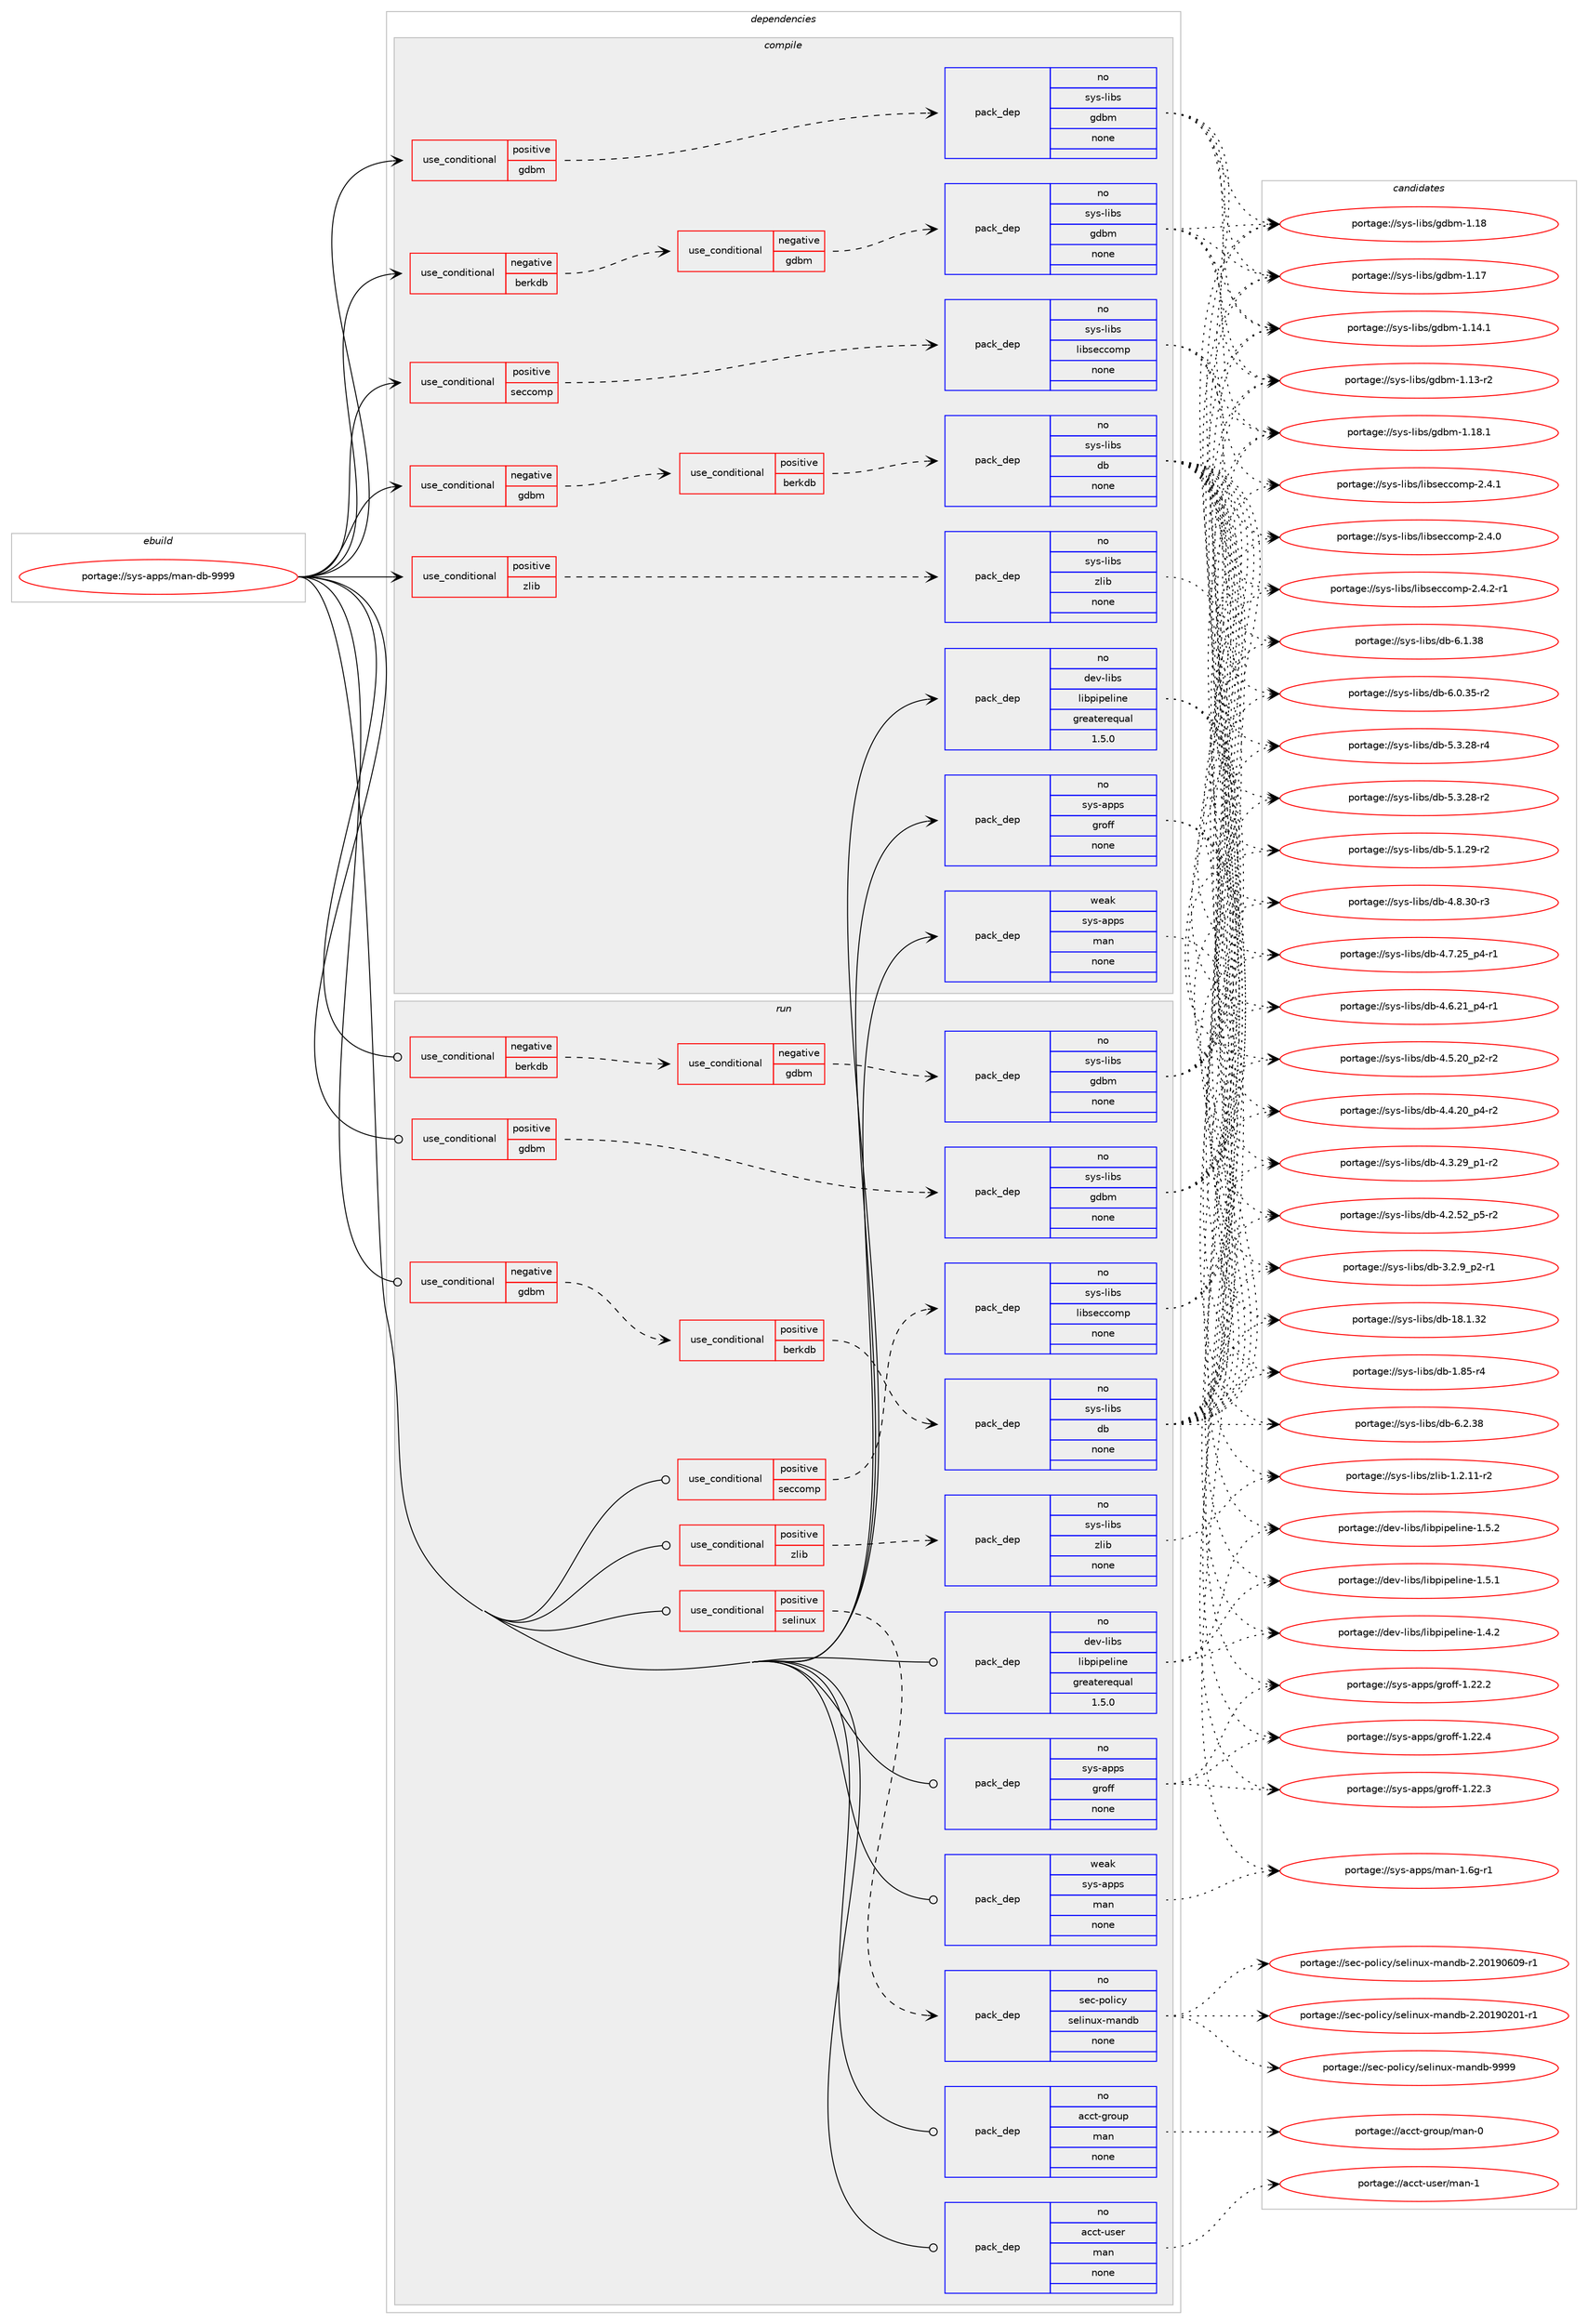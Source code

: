 digraph prolog {

# *************
# Graph options
# *************

newrank=true;
concentrate=true;
compound=true;
graph [rankdir=LR,fontname=Helvetica,fontsize=10,ranksep=1.5];#, ranksep=2.5, nodesep=0.2];
edge  [arrowhead=vee];
node  [fontname=Helvetica,fontsize=10];

# **********
# The ebuild
# **********

subgraph cluster_leftcol {
color=gray;
rank=same;
label=<<i>ebuild</i>>;
id [label="portage://sys-apps/man-db-9999", color=red, width=4, href="../sys-apps/man-db-9999.svg"];
}

# ****************
# The dependencies
# ****************

subgraph cluster_midcol {
color=gray;
label=<<i>dependencies</i>>;
subgraph cluster_compile {
fillcolor="#eeeeee";
style=filled;
label=<<i>compile</i>>;
subgraph cond5399 {
dependency30397 [label=<<TABLE BORDER="0" CELLBORDER="1" CELLSPACING="0" CELLPADDING="4"><TR><TD ROWSPAN="3" CELLPADDING="10">use_conditional</TD></TR><TR><TD>negative</TD></TR><TR><TD>berkdb</TD></TR></TABLE>>, shape=none, color=red];
subgraph cond5400 {
dependency30398 [label=<<TABLE BORDER="0" CELLBORDER="1" CELLSPACING="0" CELLPADDING="4"><TR><TD ROWSPAN="3" CELLPADDING="10">use_conditional</TD></TR><TR><TD>negative</TD></TR><TR><TD>gdbm</TD></TR></TABLE>>, shape=none, color=red];
subgraph pack24271 {
dependency30399 [label=<<TABLE BORDER="0" CELLBORDER="1" CELLSPACING="0" CELLPADDING="4" WIDTH="220"><TR><TD ROWSPAN="6" CELLPADDING="30">pack_dep</TD></TR><TR><TD WIDTH="110">no</TD></TR><TR><TD>sys-libs</TD></TR><TR><TD>gdbm</TD></TR><TR><TD>none</TD></TR><TR><TD></TD></TR></TABLE>>, shape=none, color=blue];
}
dependency30398:e -> dependency30399:w [weight=20,style="dashed",arrowhead="vee"];
}
dependency30397:e -> dependency30398:w [weight=20,style="dashed",arrowhead="vee"];
}
id:e -> dependency30397:w [weight=20,style="solid",arrowhead="vee"];
subgraph cond5401 {
dependency30400 [label=<<TABLE BORDER="0" CELLBORDER="1" CELLSPACING="0" CELLPADDING="4"><TR><TD ROWSPAN="3" CELLPADDING="10">use_conditional</TD></TR><TR><TD>negative</TD></TR><TR><TD>gdbm</TD></TR></TABLE>>, shape=none, color=red];
subgraph cond5402 {
dependency30401 [label=<<TABLE BORDER="0" CELLBORDER="1" CELLSPACING="0" CELLPADDING="4"><TR><TD ROWSPAN="3" CELLPADDING="10">use_conditional</TD></TR><TR><TD>positive</TD></TR><TR><TD>berkdb</TD></TR></TABLE>>, shape=none, color=red];
subgraph pack24272 {
dependency30402 [label=<<TABLE BORDER="0" CELLBORDER="1" CELLSPACING="0" CELLPADDING="4" WIDTH="220"><TR><TD ROWSPAN="6" CELLPADDING="30">pack_dep</TD></TR><TR><TD WIDTH="110">no</TD></TR><TR><TD>sys-libs</TD></TR><TR><TD>db</TD></TR><TR><TD>none</TD></TR><TR><TD></TD></TR></TABLE>>, shape=none, color=blue];
}
dependency30401:e -> dependency30402:w [weight=20,style="dashed",arrowhead="vee"];
}
dependency30400:e -> dependency30401:w [weight=20,style="dashed",arrowhead="vee"];
}
id:e -> dependency30400:w [weight=20,style="solid",arrowhead="vee"];
subgraph cond5403 {
dependency30403 [label=<<TABLE BORDER="0" CELLBORDER="1" CELLSPACING="0" CELLPADDING="4"><TR><TD ROWSPAN="3" CELLPADDING="10">use_conditional</TD></TR><TR><TD>positive</TD></TR><TR><TD>gdbm</TD></TR></TABLE>>, shape=none, color=red];
subgraph pack24273 {
dependency30404 [label=<<TABLE BORDER="0" CELLBORDER="1" CELLSPACING="0" CELLPADDING="4" WIDTH="220"><TR><TD ROWSPAN="6" CELLPADDING="30">pack_dep</TD></TR><TR><TD WIDTH="110">no</TD></TR><TR><TD>sys-libs</TD></TR><TR><TD>gdbm</TD></TR><TR><TD>none</TD></TR><TR><TD></TD></TR></TABLE>>, shape=none, color=blue];
}
dependency30403:e -> dependency30404:w [weight=20,style="dashed",arrowhead="vee"];
}
id:e -> dependency30403:w [weight=20,style="solid",arrowhead="vee"];
subgraph cond5404 {
dependency30405 [label=<<TABLE BORDER="0" CELLBORDER="1" CELLSPACING="0" CELLPADDING="4"><TR><TD ROWSPAN="3" CELLPADDING="10">use_conditional</TD></TR><TR><TD>positive</TD></TR><TR><TD>seccomp</TD></TR></TABLE>>, shape=none, color=red];
subgraph pack24274 {
dependency30406 [label=<<TABLE BORDER="0" CELLBORDER="1" CELLSPACING="0" CELLPADDING="4" WIDTH="220"><TR><TD ROWSPAN="6" CELLPADDING="30">pack_dep</TD></TR><TR><TD WIDTH="110">no</TD></TR><TR><TD>sys-libs</TD></TR><TR><TD>libseccomp</TD></TR><TR><TD>none</TD></TR><TR><TD></TD></TR></TABLE>>, shape=none, color=blue];
}
dependency30405:e -> dependency30406:w [weight=20,style="dashed",arrowhead="vee"];
}
id:e -> dependency30405:w [weight=20,style="solid",arrowhead="vee"];
subgraph cond5405 {
dependency30407 [label=<<TABLE BORDER="0" CELLBORDER="1" CELLSPACING="0" CELLPADDING="4"><TR><TD ROWSPAN="3" CELLPADDING="10">use_conditional</TD></TR><TR><TD>positive</TD></TR><TR><TD>zlib</TD></TR></TABLE>>, shape=none, color=red];
subgraph pack24275 {
dependency30408 [label=<<TABLE BORDER="0" CELLBORDER="1" CELLSPACING="0" CELLPADDING="4" WIDTH="220"><TR><TD ROWSPAN="6" CELLPADDING="30">pack_dep</TD></TR><TR><TD WIDTH="110">no</TD></TR><TR><TD>sys-libs</TD></TR><TR><TD>zlib</TD></TR><TR><TD>none</TD></TR><TR><TD></TD></TR></TABLE>>, shape=none, color=blue];
}
dependency30407:e -> dependency30408:w [weight=20,style="dashed",arrowhead="vee"];
}
id:e -> dependency30407:w [weight=20,style="solid",arrowhead="vee"];
subgraph pack24276 {
dependency30409 [label=<<TABLE BORDER="0" CELLBORDER="1" CELLSPACING="0" CELLPADDING="4" WIDTH="220"><TR><TD ROWSPAN="6" CELLPADDING="30">pack_dep</TD></TR><TR><TD WIDTH="110">no</TD></TR><TR><TD>dev-libs</TD></TR><TR><TD>libpipeline</TD></TR><TR><TD>greaterequal</TD></TR><TR><TD>1.5.0</TD></TR></TABLE>>, shape=none, color=blue];
}
id:e -> dependency30409:w [weight=20,style="solid",arrowhead="vee"];
subgraph pack24277 {
dependency30410 [label=<<TABLE BORDER="0" CELLBORDER="1" CELLSPACING="0" CELLPADDING="4" WIDTH="220"><TR><TD ROWSPAN="6" CELLPADDING="30">pack_dep</TD></TR><TR><TD WIDTH="110">no</TD></TR><TR><TD>sys-apps</TD></TR><TR><TD>groff</TD></TR><TR><TD>none</TD></TR><TR><TD></TD></TR></TABLE>>, shape=none, color=blue];
}
id:e -> dependency30410:w [weight=20,style="solid",arrowhead="vee"];
subgraph pack24278 {
dependency30411 [label=<<TABLE BORDER="0" CELLBORDER="1" CELLSPACING="0" CELLPADDING="4" WIDTH="220"><TR><TD ROWSPAN="6" CELLPADDING="30">pack_dep</TD></TR><TR><TD WIDTH="110">weak</TD></TR><TR><TD>sys-apps</TD></TR><TR><TD>man</TD></TR><TR><TD>none</TD></TR><TR><TD></TD></TR></TABLE>>, shape=none, color=blue];
}
id:e -> dependency30411:w [weight=20,style="solid",arrowhead="vee"];
}
subgraph cluster_compileandrun {
fillcolor="#eeeeee";
style=filled;
label=<<i>compile and run</i>>;
}
subgraph cluster_run {
fillcolor="#eeeeee";
style=filled;
label=<<i>run</i>>;
subgraph cond5406 {
dependency30412 [label=<<TABLE BORDER="0" CELLBORDER="1" CELLSPACING="0" CELLPADDING="4"><TR><TD ROWSPAN="3" CELLPADDING="10">use_conditional</TD></TR><TR><TD>negative</TD></TR><TR><TD>berkdb</TD></TR></TABLE>>, shape=none, color=red];
subgraph cond5407 {
dependency30413 [label=<<TABLE BORDER="0" CELLBORDER="1" CELLSPACING="0" CELLPADDING="4"><TR><TD ROWSPAN="3" CELLPADDING="10">use_conditional</TD></TR><TR><TD>negative</TD></TR><TR><TD>gdbm</TD></TR></TABLE>>, shape=none, color=red];
subgraph pack24279 {
dependency30414 [label=<<TABLE BORDER="0" CELLBORDER="1" CELLSPACING="0" CELLPADDING="4" WIDTH="220"><TR><TD ROWSPAN="6" CELLPADDING="30">pack_dep</TD></TR><TR><TD WIDTH="110">no</TD></TR><TR><TD>sys-libs</TD></TR><TR><TD>gdbm</TD></TR><TR><TD>none</TD></TR><TR><TD></TD></TR></TABLE>>, shape=none, color=blue];
}
dependency30413:e -> dependency30414:w [weight=20,style="dashed",arrowhead="vee"];
}
dependency30412:e -> dependency30413:w [weight=20,style="dashed",arrowhead="vee"];
}
id:e -> dependency30412:w [weight=20,style="solid",arrowhead="odot"];
subgraph cond5408 {
dependency30415 [label=<<TABLE BORDER="0" CELLBORDER="1" CELLSPACING="0" CELLPADDING="4"><TR><TD ROWSPAN="3" CELLPADDING="10">use_conditional</TD></TR><TR><TD>negative</TD></TR><TR><TD>gdbm</TD></TR></TABLE>>, shape=none, color=red];
subgraph cond5409 {
dependency30416 [label=<<TABLE BORDER="0" CELLBORDER="1" CELLSPACING="0" CELLPADDING="4"><TR><TD ROWSPAN="3" CELLPADDING="10">use_conditional</TD></TR><TR><TD>positive</TD></TR><TR><TD>berkdb</TD></TR></TABLE>>, shape=none, color=red];
subgraph pack24280 {
dependency30417 [label=<<TABLE BORDER="0" CELLBORDER="1" CELLSPACING="0" CELLPADDING="4" WIDTH="220"><TR><TD ROWSPAN="6" CELLPADDING="30">pack_dep</TD></TR><TR><TD WIDTH="110">no</TD></TR><TR><TD>sys-libs</TD></TR><TR><TD>db</TD></TR><TR><TD>none</TD></TR><TR><TD></TD></TR></TABLE>>, shape=none, color=blue];
}
dependency30416:e -> dependency30417:w [weight=20,style="dashed",arrowhead="vee"];
}
dependency30415:e -> dependency30416:w [weight=20,style="dashed",arrowhead="vee"];
}
id:e -> dependency30415:w [weight=20,style="solid",arrowhead="odot"];
subgraph cond5410 {
dependency30418 [label=<<TABLE BORDER="0" CELLBORDER="1" CELLSPACING="0" CELLPADDING="4"><TR><TD ROWSPAN="3" CELLPADDING="10">use_conditional</TD></TR><TR><TD>positive</TD></TR><TR><TD>gdbm</TD></TR></TABLE>>, shape=none, color=red];
subgraph pack24281 {
dependency30419 [label=<<TABLE BORDER="0" CELLBORDER="1" CELLSPACING="0" CELLPADDING="4" WIDTH="220"><TR><TD ROWSPAN="6" CELLPADDING="30">pack_dep</TD></TR><TR><TD WIDTH="110">no</TD></TR><TR><TD>sys-libs</TD></TR><TR><TD>gdbm</TD></TR><TR><TD>none</TD></TR><TR><TD></TD></TR></TABLE>>, shape=none, color=blue];
}
dependency30418:e -> dependency30419:w [weight=20,style="dashed",arrowhead="vee"];
}
id:e -> dependency30418:w [weight=20,style="solid",arrowhead="odot"];
subgraph cond5411 {
dependency30420 [label=<<TABLE BORDER="0" CELLBORDER="1" CELLSPACING="0" CELLPADDING="4"><TR><TD ROWSPAN="3" CELLPADDING="10">use_conditional</TD></TR><TR><TD>positive</TD></TR><TR><TD>seccomp</TD></TR></TABLE>>, shape=none, color=red];
subgraph pack24282 {
dependency30421 [label=<<TABLE BORDER="0" CELLBORDER="1" CELLSPACING="0" CELLPADDING="4" WIDTH="220"><TR><TD ROWSPAN="6" CELLPADDING="30">pack_dep</TD></TR><TR><TD WIDTH="110">no</TD></TR><TR><TD>sys-libs</TD></TR><TR><TD>libseccomp</TD></TR><TR><TD>none</TD></TR><TR><TD></TD></TR></TABLE>>, shape=none, color=blue];
}
dependency30420:e -> dependency30421:w [weight=20,style="dashed",arrowhead="vee"];
}
id:e -> dependency30420:w [weight=20,style="solid",arrowhead="odot"];
subgraph cond5412 {
dependency30422 [label=<<TABLE BORDER="0" CELLBORDER="1" CELLSPACING="0" CELLPADDING="4"><TR><TD ROWSPAN="3" CELLPADDING="10">use_conditional</TD></TR><TR><TD>positive</TD></TR><TR><TD>selinux</TD></TR></TABLE>>, shape=none, color=red];
subgraph pack24283 {
dependency30423 [label=<<TABLE BORDER="0" CELLBORDER="1" CELLSPACING="0" CELLPADDING="4" WIDTH="220"><TR><TD ROWSPAN="6" CELLPADDING="30">pack_dep</TD></TR><TR><TD WIDTH="110">no</TD></TR><TR><TD>sec-policy</TD></TR><TR><TD>selinux-mandb</TD></TR><TR><TD>none</TD></TR><TR><TD></TD></TR></TABLE>>, shape=none, color=blue];
}
dependency30422:e -> dependency30423:w [weight=20,style="dashed",arrowhead="vee"];
}
id:e -> dependency30422:w [weight=20,style="solid",arrowhead="odot"];
subgraph cond5413 {
dependency30424 [label=<<TABLE BORDER="0" CELLBORDER="1" CELLSPACING="0" CELLPADDING="4"><TR><TD ROWSPAN="3" CELLPADDING="10">use_conditional</TD></TR><TR><TD>positive</TD></TR><TR><TD>zlib</TD></TR></TABLE>>, shape=none, color=red];
subgraph pack24284 {
dependency30425 [label=<<TABLE BORDER="0" CELLBORDER="1" CELLSPACING="0" CELLPADDING="4" WIDTH="220"><TR><TD ROWSPAN="6" CELLPADDING="30">pack_dep</TD></TR><TR><TD WIDTH="110">no</TD></TR><TR><TD>sys-libs</TD></TR><TR><TD>zlib</TD></TR><TR><TD>none</TD></TR><TR><TD></TD></TR></TABLE>>, shape=none, color=blue];
}
dependency30424:e -> dependency30425:w [weight=20,style="dashed",arrowhead="vee"];
}
id:e -> dependency30424:w [weight=20,style="solid",arrowhead="odot"];
subgraph pack24285 {
dependency30426 [label=<<TABLE BORDER="0" CELLBORDER="1" CELLSPACING="0" CELLPADDING="4" WIDTH="220"><TR><TD ROWSPAN="6" CELLPADDING="30">pack_dep</TD></TR><TR><TD WIDTH="110">no</TD></TR><TR><TD>acct-group</TD></TR><TR><TD>man</TD></TR><TR><TD>none</TD></TR><TR><TD></TD></TR></TABLE>>, shape=none, color=blue];
}
id:e -> dependency30426:w [weight=20,style="solid",arrowhead="odot"];
subgraph pack24286 {
dependency30427 [label=<<TABLE BORDER="0" CELLBORDER="1" CELLSPACING="0" CELLPADDING="4" WIDTH="220"><TR><TD ROWSPAN="6" CELLPADDING="30">pack_dep</TD></TR><TR><TD WIDTH="110">no</TD></TR><TR><TD>acct-user</TD></TR><TR><TD>man</TD></TR><TR><TD>none</TD></TR><TR><TD></TD></TR></TABLE>>, shape=none, color=blue];
}
id:e -> dependency30427:w [weight=20,style="solid",arrowhead="odot"];
subgraph pack24287 {
dependency30428 [label=<<TABLE BORDER="0" CELLBORDER="1" CELLSPACING="0" CELLPADDING="4" WIDTH="220"><TR><TD ROWSPAN="6" CELLPADDING="30">pack_dep</TD></TR><TR><TD WIDTH="110">no</TD></TR><TR><TD>dev-libs</TD></TR><TR><TD>libpipeline</TD></TR><TR><TD>greaterequal</TD></TR><TR><TD>1.5.0</TD></TR></TABLE>>, shape=none, color=blue];
}
id:e -> dependency30428:w [weight=20,style="solid",arrowhead="odot"];
subgraph pack24288 {
dependency30429 [label=<<TABLE BORDER="0" CELLBORDER="1" CELLSPACING="0" CELLPADDING="4" WIDTH="220"><TR><TD ROWSPAN="6" CELLPADDING="30">pack_dep</TD></TR><TR><TD WIDTH="110">no</TD></TR><TR><TD>sys-apps</TD></TR><TR><TD>groff</TD></TR><TR><TD>none</TD></TR><TR><TD></TD></TR></TABLE>>, shape=none, color=blue];
}
id:e -> dependency30429:w [weight=20,style="solid",arrowhead="odot"];
subgraph pack24289 {
dependency30430 [label=<<TABLE BORDER="0" CELLBORDER="1" CELLSPACING="0" CELLPADDING="4" WIDTH="220"><TR><TD ROWSPAN="6" CELLPADDING="30">pack_dep</TD></TR><TR><TD WIDTH="110">weak</TD></TR><TR><TD>sys-apps</TD></TR><TR><TD>man</TD></TR><TR><TD>none</TD></TR><TR><TD></TD></TR></TABLE>>, shape=none, color=blue];
}
id:e -> dependency30430:w [weight=20,style="solid",arrowhead="odot"];
}
}

# **************
# The candidates
# **************

subgraph cluster_choices {
rank=same;
color=gray;
label=<<i>candidates</i>>;

subgraph choice24271 {
color=black;
nodesep=1;
choice1151211154510810598115471031009810945494649564649 [label="portage://sys-libs/gdbm-1.18.1", color=red, width=4,href="../sys-libs/gdbm-1.18.1.svg"];
choice115121115451081059811547103100981094549464956 [label="portage://sys-libs/gdbm-1.18", color=red, width=4,href="../sys-libs/gdbm-1.18.svg"];
choice115121115451081059811547103100981094549464955 [label="portage://sys-libs/gdbm-1.17", color=red, width=4,href="../sys-libs/gdbm-1.17.svg"];
choice1151211154510810598115471031009810945494649524649 [label="portage://sys-libs/gdbm-1.14.1", color=red, width=4,href="../sys-libs/gdbm-1.14.1.svg"];
choice1151211154510810598115471031009810945494649514511450 [label="portage://sys-libs/gdbm-1.13-r2", color=red, width=4,href="../sys-libs/gdbm-1.13-r2.svg"];
dependency30399:e -> choice1151211154510810598115471031009810945494649564649:w [style=dotted,weight="100"];
dependency30399:e -> choice115121115451081059811547103100981094549464956:w [style=dotted,weight="100"];
dependency30399:e -> choice115121115451081059811547103100981094549464955:w [style=dotted,weight="100"];
dependency30399:e -> choice1151211154510810598115471031009810945494649524649:w [style=dotted,weight="100"];
dependency30399:e -> choice1151211154510810598115471031009810945494649514511450:w [style=dotted,weight="100"];
}
subgraph choice24272 {
color=black;
nodesep=1;
choice1151211154510810598115471009845544650465156 [label="portage://sys-libs/db-6.2.38", color=red, width=4,href="../sys-libs/db-6.2.38.svg"];
choice1151211154510810598115471009845544649465156 [label="portage://sys-libs/db-6.1.38", color=red, width=4,href="../sys-libs/db-6.1.38.svg"];
choice11512111545108105981154710098455446484651534511450 [label="portage://sys-libs/db-6.0.35-r2", color=red, width=4,href="../sys-libs/db-6.0.35-r2.svg"];
choice11512111545108105981154710098455346514650564511452 [label="portage://sys-libs/db-5.3.28-r4", color=red, width=4,href="../sys-libs/db-5.3.28-r4.svg"];
choice11512111545108105981154710098455346514650564511450 [label="portage://sys-libs/db-5.3.28-r2", color=red, width=4,href="../sys-libs/db-5.3.28-r2.svg"];
choice11512111545108105981154710098455346494650574511450 [label="portage://sys-libs/db-5.1.29-r2", color=red, width=4,href="../sys-libs/db-5.1.29-r2.svg"];
choice11512111545108105981154710098455246564651484511451 [label="portage://sys-libs/db-4.8.30-r3", color=red, width=4,href="../sys-libs/db-4.8.30-r3.svg"];
choice115121115451081059811547100984552465546505395112524511449 [label="portage://sys-libs/db-4.7.25_p4-r1", color=red, width=4,href="../sys-libs/db-4.7.25_p4-r1.svg"];
choice115121115451081059811547100984552465446504995112524511449 [label="portage://sys-libs/db-4.6.21_p4-r1", color=red, width=4,href="../sys-libs/db-4.6.21_p4-r1.svg"];
choice115121115451081059811547100984552465346504895112504511450 [label="portage://sys-libs/db-4.5.20_p2-r2", color=red, width=4,href="../sys-libs/db-4.5.20_p2-r2.svg"];
choice115121115451081059811547100984552465246504895112524511450 [label="portage://sys-libs/db-4.4.20_p4-r2", color=red, width=4,href="../sys-libs/db-4.4.20_p4-r2.svg"];
choice115121115451081059811547100984552465146505795112494511450 [label="portage://sys-libs/db-4.3.29_p1-r2", color=red, width=4,href="../sys-libs/db-4.3.29_p1-r2.svg"];
choice115121115451081059811547100984552465046535095112534511450 [label="portage://sys-libs/db-4.2.52_p5-r2", color=red, width=4,href="../sys-libs/db-4.2.52_p5-r2.svg"];
choice1151211154510810598115471009845514650465795112504511449 [label="portage://sys-libs/db-3.2.9_p2-r1", color=red, width=4,href="../sys-libs/db-3.2.9_p2-r1.svg"];
choice115121115451081059811547100984549564649465150 [label="portage://sys-libs/db-18.1.32", color=red, width=4,href="../sys-libs/db-18.1.32.svg"];
choice1151211154510810598115471009845494656534511452 [label="portage://sys-libs/db-1.85-r4", color=red, width=4,href="../sys-libs/db-1.85-r4.svg"];
dependency30402:e -> choice1151211154510810598115471009845544650465156:w [style=dotted,weight="100"];
dependency30402:e -> choice1151211154510810598115471009845544649465156:w [style=dotted,weight="100"];
dependency30402:e -> choice11512111545108105981154710098455446484651534511450:w [style=dotted,weight="100"];
dependency30402:e -> choice11512111545108105981154710098455346514650564511452:w [style=dotted,weight="100"];
dependency30402:e -> choice11512111545108105981154710098455346514650564511450:w [style=dotted,weight="100"];
dependency30402:e -> choice11512111545108105981154710098455346494650574511450:w [style=dotted,weight="100"];
dependency30402:e -> choice11512111545108105981154710098455246564651484511451:w [style=dotted,weight="100"];
dependency30402:e -> choice115121115451081059811547100984552465546505395112524511449:w [style=dotted,weight="100"];
dependency30402:e -> choice115121115451081059811547100984552465446504995112524511449:w [style=dotted,weight="100"];
dependency30402:e -> choice115121115451081059811547100984552465346504895112504511450:w [style=dotted,weight="100"];
dependency30402:e -> choice115121115451081059811547100984552465246504895112524511450:w [style=dotted,weight="100"];
dependency30402:e -> choice115121115451081059811547100984552465146505795112494511450:w [style=dotted,weight="100"];
dependency30402:e -> choice115121115451081059811547100984552465046535095112534511450:w [style=dotted,weight="100"];
dependency30402:e -> choice1151211154510810598115471009845514650465795112504511449:w [style=dotted,weight="100"];
dependency30402:e -> choice115121115451081059811547100984549564649465150:w [style=dotted,weight="100"];
dependency30402:e -> choice1151211154510810598115471009845494656534511452:w [style=dotted,weight="100"];
}
subgraph choice24273 {
color=black;
nodesep=1;
choice1151211154510810598115471031009810945494649564649 [label="portage://sys-libs/gdbm-1.18.1", color=red, width=4,href="../sys-libs/gdbm-1.18.1.svg"];
choice115121115451081059811547103100981094549464956 [label="portage://sys-libs/gdbm-1.18", color=red, width=4,href="../sys-libs/gdbm-1.18.svg"];
choice115121115451081059811547103100981094549464955 [label="portage://sys-libs/gdbm-1.17", color=red, width=4,href="../sys-libs/gdbm-1.17.svg"];
choice1151211154510810598115471031009810945494649524649 [label="portage://sys-libs/gdbm-1.14.1", color=red, width=4,href="../sys-libs/gdbm-1.14.1.svg"];
choice1151211154510810598115471031009810945494649514511450 [label="portage://sys-libs/gdbm-1.13-r2", color=red, width=4,href="../sys-libs/gdbm-1.13-r2.svg"];
dependency30404:e -> choice1151211154510810598115471031009810945494649564649:w [style=dotted,weight="100"];
dependency30404:e -> choice115121115451081059811547103100981094549464956:w [style=dotted,weight="100"];
dependency30404:e -> choice115121115451081059811547103100981094549464955:w [style=dotted,weight="100"];
dependency30404:e -> choice1151211154510810598115471031009810945494649524649:w [style=dotted,weight="100"];
dependency30404:e -> choice1151211154510810598115471031009810945494649514511450:w [style=dotted,weight="100"];
}
subgraph choice24274 {
color=black;
nodesep=1;
choice1151211154510810598115471081059811510199991111091124550465246504511449 [label="portage://sys-libs/libseccomp-2.4.2-r1", color=red, width=4,href="../sys-libs/libseccomp-2.4.2-r1.svg"];
choice115121115451081059811547108105981151019999111109112455046524649 [label="portage://sys-libs/libseccomp-2.4.1", color=red, width=4,href="../sys-libs/libseccomp-2.4.1.svg"];
choice115121115451081059811547108105981151019999111109112455046524648 [label="portage://sys-libs/libseccomp-2.4.0", color=red, width=4,href="../sys-libs/libseccomp-2.4.0.svg"];
dependency30406:e -> choice1151211154510810598115471081059811510199991111091124550465246504511449:w [style=dotted,weight="100"];
dependency30406:e -> choice115121115451081059811547108105981151019999111109112455046524649:w [style=dotted,weight="100"];
dependency30406:e -> choice115121115451081059811547108105981151019999111109112455046524648:w [style=dotted,weight="100"];
}
subgraph choice24275 {
color=black;
nodesep=1;
choice11512111545108105981154712210810598454946504649494511450 [label="portage://sys-libs/zlib-1.2.11-r2", color=red, width=4,href="../sys-libs/zlib-1.2.11-r2.svg"];
dependency30408:e -> choice11512111545108105981154712210810598454946504649494511450:w [style=dotted,weight="100"];
}
subgraph choice24276 {
color=black;
nodesep=1;
choice10010111845108105981154710810598112105112101108105110101454946534650 [label="portage://dev-libs/libpipeline-1.5.2", color=red, width=4,href="../dev-libs/libpipeline-1.5.2.svg"];
choice10010111845108105981154710810598112105112101108105110101454946534649 [label="portage://dev-libs/libpipeline-1.5.1", color=red, width=4,href="../dev-libs/libpipeline-1.5.1.svg"];
choice10010111845108105981154710810598112105112101108105110101454946524650 [label="portage://dev-libs/libpipeline-1.4.2", color=red, width=4,href="../dev-libs/libpipeline-1.4.2.svg"];
dependency30409:e -> choice10010111845108105981154710810598112105112101108105110101454946534650:w [style=dotted,weight="100"];
dependency30409:e -> choice10010111845108105981154710810598112105112101108105110101454946534649:w [style=dotted,weight="100"];
dependency30409:e -> choice10010111845108105981154710810598112105112101108105110101454946524650:w [style=dotted,weight="100"];
}
subgraph choice24277 {
color=black;
nodesep=1;
choice11512111545971121121154710311411110210245494650504652 [label="portage://sys-apps/groff-1.22.4", color=red, width=4,href="../sys-apps/groff-1.22.4.svg"];
choice11512111545971121121154710311411110210245494650504651 [label="portage://sys-apps/groff-1.22.3", color=red, width=4,href="../sys-apps/groff-1.22.3.svg"];
choice11512111545971121121154710311411110210245494650504650 [label="portage://sys-apps/groff-1.22.2", color=red, width=4,href="../sys-apps/groff-1.22.2.svg"];
dependency30410:e -> choice11512111545971121121154710311411110210245494650504652:w [style=dotted,weight="100"];
dependency30410:e -> choice11512111545971121121154710311411110210245494650504651:w [style=dotted,weight="100"];
dependency30410:e -> choice11512111545971121121154710311411110210245494650504650:w [style=dotted,weight="100"];
}
subgraph choice24278 {
color=black;
nodesep=1;
choice11512111545971121121154710997110454946541034511449 [label="portage://sys-apps/man-1.6g-r1", color=red, width=4,href="../sys-apps/man-1.6g-r1.svg"];
dependency30411:e -> choice11512111545971121121154710997110454946541034511449:w [style=dotted,weight="100"];
}
subgraph choice24279 {
color=black;
nodesep=1;
choice1151211154510810598115471031009810945494649564649 [label="portage://sys-libs/gdbm-1.18.1", color=red, width=4,href="../sys-libs/gdbm-1.18.1.svg"];
choice115121115451081059811547103100981094549464956 [label="portage://sys-libs/gdbm-1.18", color=red, width=4,href="../sys-libs/gdbm-1.18.svg"];
choice115121115451081059811547103100981094549464955 [label="portage://sys-libs/gdbm-1.17", color=red, width=4,href="../sys-libs/gdbm-1.17.svg"];
choice1151211154510810598115471031009810945494649524649 [label="portage://sys-libs/gdbm-1.14.1", color=red, width=4,href="../sys-libs/gdbm-1.14.1.svg"];
choice1151211154510810598115471031009810945494649514511450 [label="portage://sys-libs/gdbm-1.13-r2", color=red, width=4,href="../sys-libs/gdbm-1.13-r2.svg"];
dependency30414:e -> choice1151211154510810598115471031009810945494649564649:w [style=dotted,weight="100"];
dependency30414:e -> choice115121115451081059811547103100981094549464956:w [style=dotted,weight="100"];
dependency30414:e -> choice115121115451081059811547103100981094549464955:w [style=dotted,weight="100"];
dependency30414:e -> choice1151211154510810598115471031009810945494649524649:w [style=dotted,weight="100"];
dependency30414:e -> choice1151211154510810598115471031009810945494649514511450:w [style=dotted,weight="100"];
}
subgraph choice24280 {
color=black;
nodesep=1;
choice1151211154510810598115471009845544650465156 [label="portage://sys-libs/db-6.2.38", color=red, width=4,href="../sys-libs/db-6.2.38.svg"];
choice1151211154510810598115471009845544649465156 [label="portage://sys-libs/db-6.1.38", color=red, width=4,href="../sys-libs/db-6.1.38.svg"];
choice11512111545108105981154710098455446484651534511450 [label="portage://sys-libs/db-6.0.35-r2", color=red, width=4,href="../sys-libs/db-6.0.35-r2.svg"];
choice11512111545108105981154710098455346514650564511452 [label="portage://sys-libs/db-5.3.28-r4", color=red, width=4,href="../sys-libs/db-5.3.28-r4.svg"];
choice11512111545108105981154710098455346514650564511450 [label="portage://sys-libs/db-5.3.28-r2", color=red, width=4,href="../sys-libs/db-5.3.28-r2.svg"];
choice11512111545108105981154710098455346494650574511450 [label="portage://sys-libs/db-5.1.29-r2", color=red, width=4,href="../sys-libs/db-5.1.29-r2.svg"];
choice11512111545108105981154710098455246564651484511451 [label="portage://sys-libs/db-4.8.30-r3", color=red, width=4,href="../sys-libs/db-4.8.30-r3.svg"];
choice115121115451081059811547100984552465546505395112524511449 [label="portage://sys-libs/db-4.7.25_p4-r1", color=red, width=4,href="../sys-libs/db-4.7.25_p4-r1.svg"];
choice115121115451081059811547100984552465446504995112524511449 [label="portage://sys-libs/db-4.6.21_p4-r1", color=red, width=4,href="../sys-libs/db-4.6.21_p4-r1.svg"];
choice115121115451081059811547100984552465346504895112504511450 [label="portage://sys-libs/db-4.5.20_p2-r2", color=red, width=4,href="../sys-libs/db-4.5.20_p2-r2.svg"];
choice115121115451081059811547100984552465246504895112524511450 [label="portage://sys-libs/db-4.4.20_p4-r2", color=red, width=4,href="../sys-libs/db-4.4.20_p4-r2.svg"];
choice115121115451081059811547100984552465146505795112494511450 [label="portage://sys-libs/db-4.3.29_p1-r2", color=red, width=4,href="../sys-libs/db-4.3.29_p1-r2.svg"];
choice115121115451081059811547100984552465046535095112534511450 [label="portage://sys-libs/db-4.2.52_p5-r2", color=red, width=4,href="../sys-libs/db-4.2.52_p5-r2.svg"];
choice1151211154510810598115471009845514650465795112504511449 [label="portage://sys-libs/db-3.2.9_p2-r1", color=red, width=4,href="../sys-libs/db-3.2.9_p2-r1.svg"];
choice115121115451081059811547100984549564649465150 [label="portage://sys-libs/db-18.1.32", color=red, width=4,href="../sys-libs/db-18.1.32.svg"];
choice1151211154510810598115471009845494656534511452 [label="portage://sys-libs/db-1.85-r4", color=red, width=4,href="../sys-libs/db-1.85-r4.svg"];
dependency30417:e -> choice1151211154510810598115471009845544650465156:w [style=dotted,weight="100"];
dependency30417:e -> choice1151211154510810598115471009845544649465156:w [style=dotted,weight="100"];
dependency30417:e -> choice11512111545108105981154710098455446484651534511450:w [style=dotted,weight="100"];
dependency30417:e -> choice11512111545108105981154710098455346514650564511452:w [style=dotted,weight="100"];
dependency30417:e -> choice11512111545108105981154710098455346514650564511450:w [style=dotted,weight="100"];
dependency30417:e -> choice11512111545108105981154710098455346494650574511450:w [style=dotted,weight="100"];
dependency30417:e -> choice11512111545108105981154710098455246564651484511451:w [style=dotted,weight="100"];
dependency30417:e -> choice115121115451081059811547100984552465546505395112524511449:w [style=dotted,weight="100"];
dependency30417:e -> choice115121115451081059811547100984552465446504995112524511449:w [style=dotted,weight="100"];
dependency30417:e -> choice115121115451081059811547100984552465346504895112504511450:w [style=dotted,weight="100"];
dependency30417:e -> choice115121115451081059811547100984552465246504895112524511450:w [style=dotted,weight="100"];
dependency30417:e -> choice115121115451081059811547100984552465146505795112494511450:w [style=dotted,weight="100"];
dependency30417:e -> choice115121115451081059811547100984552465046535095112534511450:w [style=dotted,weight="100"];
dependency30417:e -> choice1151211154510810598115471009845514650465795112504511449:w [style=dotted,weight="100"];
dependency30417:e -> choice115121115451081059811547100984549564649465150:w [style=dotted,weight="100"];
dependency30417:e -> choice1151211154510810598115471009845494656534511452:w [style=dotted,weight="100"];
}
subgraph choice24281 {
color=black;
nodesep=1;
choice1151211154510810598115471031009810945494649564649 [label="portage://sys-libs/gdbm-1.18.1", color=red, width=4,href="../sys-libs/gdbm-1.18.1.svg"];
choice115121115451081059811547103100981094549464956 [label="portage://sys-libs/gdbm-1.18", color=red, width=4,href="../sys-libs/gdbm-1.18.svg"];
choice115121115451081059811547103100981094549464955 [label="portage://sys-libs/gdbm-1.17", color=red, width=4,href="../sys-libs/gdbm-1.17.svg"];
choice1151211154510810598115471031009810945494649524649 [label="portage://sys-libs/gdbm-1.14.1", color=red, width=4,href="../sys-libs/gdbm-1.14.1.svg"];
choice1151211154510810598115471031009810945494649514511450 [label="portage://sys-libs/gdbm-1.13-r2", color=red, width=4,href="../sys-libs/gdbm-1.13-r2.svg"];
dependency30419:e -> choice1151211154510810598115471031009810945494649564649:w [style=dotted,weight="100"];
dependency30419:e -> choice115121115451081059811547103100981094549464956:w [style=dotted,weight="100"];
dependency30419:e -> choice115121115451081059811547103100981094549464955:w [style=dotted,weight="100"];
dependency30419:e -> choice1151211154510810598115471031009810945494649524649:w [style=dotted,weight="100"];
dependency30419:e -> choice1151211154510810598115471031009810945494649514511450:w [style=dotted,weight="100"];
}
subgraph choice24282 {
color=black;
nodesep=1;
choice1151211154510810598115471081059811510199991111091124550465246504511449 [label="portage://sys-libs/libseccomp-2.4.2-r1", color=red, width=4,href="../sys-libs/libseccomp-2.4.2-r1.svg"];
choice115121115451081059811547108105981151019999111109112455046524649 [label="portage://sys-libs/libseccomp-2.4.1", color=red, width=4,href="../sys-libs/libseccomp-2.4.1.svg"];
choice115121115451081059811547108105981151019999111109112455046524648 [label="portage://sys-libs/libseccomp-2.4.0", color=red, width=4,href="../sys-libs/libseccomp-2.4.0.svg"];
dependency30421:e -> choice1151211154510810598115471081059811510199991111091124550465246504511449:w [style=dotted,weight="100"];
dependency30421:e -> choice115121115451081059811547108105981151019999111109112455046524649:w [style=dotted,weight="100"];
dependency30421:e -> choice115121115451081059811547108105981151019999111109112455046524648:w [style=dotted,weight="100"];
}
subgraph choice24283 {
color=black;
nodesep=1;
choice115101994511211110810599121471151011081051101171204510997110100984557575757 [label="portage://sec-policy/selinux-mandb-9999", color=red, width=4,href="../sec-policy/selinux-mandb-9999.svg"];
choice1151019945112111108105991214711510110810511011712045109971101009845504650484957485448574511449 [label="portage://sec-policy/selinux-mandb-2.20190609-r1", color=red, width=4,href="../sec-policy/selinux-mandb-2.20190609-r1.svg"];
choice1151019945112111108105991214711510110810511011712045109971101009845504650484957485048494511449 [label="portage://sec-policy/selinux-mandb-2.20190201-r1", color=red, width=4,href="../sec-policy/selinux-mandb-2.20190201-r1.svg"];
dependency30423:e -> choice115101994511211110810599121471151011081051101171204510997110100984557575757:w [style=dotted,weight="100"];
dependency30423:e -> choice1151019945112111108105991214711510110810511011712045109971101009845504650484957485448574511449:w [style=dotted,weight="100"];
dependency30423:e -> choice1151019945112111108105991214711510110810511011712045109971101009845504650484957485048494511449:w [style=dotted,weight="100"];
}
subgraph choice24284 {
color=black;
nodesep=1;
choice11512111545108105981154712210810598454946504649494511450 [label="portage://sys-libs/zlib-1.2.11-r2", color=red, width=4,href="../sys-libs/zlib-1.2.11-r2.svg"];
dependency30425:e -> choice11512111545108105981154712210810598454946504649494511450:w [style=dotted,weight="100"];
}
subgraph choice24285 {
color=black;
nodesep=1;
choice9799991164510311411111711247109971104548 [label="portage://acct-group/man-0", color=red, width=4,href="../acct-group/man-0.svg"];
dependency30426:e -> choice9799991164510311411111711247109971104548:w [style=dotted,weight="100"];
}
subgraph choice24286 {
color=black;
nodesep=1;
choice9799991164511711510111447109971104549 [label="portage://acct-user/man-1", color=red, width=4,href="../acct-user/man-1.svg"];
dependency30427:e -> choice9799991164511711510111447109971104549:w [style=dotted,weight="100"];
}
subgraph choice24287 {
color=black;
nodesep=1;
choice10010111845108105981154710810598112105112101108105110101454946534650 [label="portage://dev-libs/libpipeline-1.5.2", color=red, width=4,href="../dev-libs/libpipeline-1.5.2.svg"];
choice10010111845108105981154710810598112105112101108105110101454946534649 [label="portage://dev-libs/libpipeline-1.5.1", color=red, width=4,href="../dev-libs/libpipeline-1.5.1.svg"];
choice10010111845108105981154710810598112105112101108105110101454946524650 [label="portage://dev-libs/libpipeline-1.4.2", color=red, width=4,href="../dev-libs/libpipeline-1.4.2.svg"];
dependency30428:e -> choice10010111845108105981154710810598112105112101108105110101454946534650:w [style=dotted,weight="100"];
dependency30428:e -> choice10010111845108105981154710810598112105112101108105110101454946534649:w [style=dotted,weight="100"];
dependency30428:e -> choice10010111845108105981154710810598112105112101108105110101454946524650:w [style=dotted,weight="100"];
}
subgraph choice24288 {
color=black;
nodesep=1;
choice11512111545971121121154710311411110210245494650504652 [label="portage://sys-apps/groff-1.22.4", color=red, width=4,href="../sys-apps/groff-1.22.4.svg"];
choice11512111545971121121154710311411110210245494650504651 [label="portage://sys-apps/groff-1.22.3", color=red, width=4,href="../sys-apps/groff-1.22.3.svg"];
choice11512111545971121121154710311411110210245494650504650 [label="portage://sys-apps/groff-1.22.2", color=red, width=4,href="../sys-apps/groff-1.22.2.svg"];
dependency30429:e -> choice11512111545971121121154710311411110210245494650504652:w [style=dotted,weight="100"];
dependency30429:e -> choice11512111545971121121154710311411110210245494650504651:w [style=dotted,weight="100"];
dependency30429:e -> choice11512111545971121121154710311411110210245494650504650:w [style=dotted,weight="100"];
}
subgraph choice24289 {
color=black;
nodesep=1;
choice11512111545971121121154710997110454946541034511449 [label="portage://sys-apps/man-1.6g-r1", color=red, width=4,href="../sys-apps/man-1.6g-r1.svg"];
dependency30430:e -> choice11512111545971121121154710997110454946541034511449:w [style=dotted,weight="100"];
}
}

}
